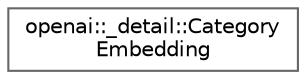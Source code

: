 digraph "Graphical Class Hierarchy"
{
 // INTERACTIVE_SVG=YES
 // LATEX_PDF_SIZE
  bgcolor="transparent";
  edge [fontname=Helvetica,fontsize=10,labelfontname=Helvetica,labelfontsize=10];
  node [fontname=Helvetica,fontsize=10,shape=box,height=0.2,width=0.4];
  rankdir="LR";
  Node0 [id="Node000000",label="openai::_detail::Category\lEmbedding",height=0.2,width=0.4,color="grey40", fillcolor="white", style="filled",URL="$structopenai_1_1__detail_1_1_category_embedding.html",tooltip=" "];
}
